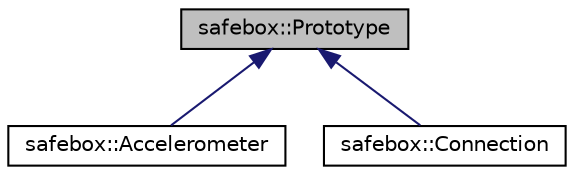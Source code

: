 digraph "safebox::Prototype"
{
 // LATEX_PDF_SIZE
  edge [fontname="Helvetica",fontsize="10",labelfontname="Helvetica",labelfontsize="10"];
  node [fontname="Helvetica",fontsize="10",shape=record];
  Node1 [label="safebox::Prototype",height=0.2,width=0.4,color="black", fillcolor="grey75", style="filled", fontcolor="black",tooltip="Interface which describe the protoype of safebox."];
  Node1 -> Node2 [dir="back",color="midnightblue",fontsize="10",style="solid",fontname="Helvetica"];
  Node2 [label="safebox::Accelerometer",height=0.2,width=0.4,color="black", fillcolor="white", style="filled",URL="$classsafebox_1_1_accelerometer.html",tooltip="To use accelerometer for safebox to detect accident."];
  Node1 -> Node3 [dir="back",color="midnightblue",fontsize="10",style="solid",fontname="Helvetica"];
  Node3 [label="safebox::Connection",height=0.2,width=0.4,color="black", fillcolor="white", style="filled",URL="$classsafebox_1_1_connection.html",tooltip="Used for making connection with database."];
}

